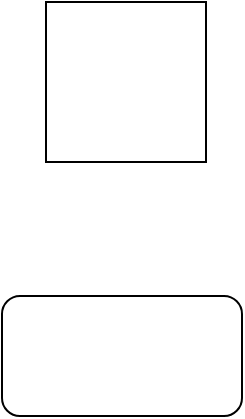 <mxfile version="26.2.14">
  <diagram name="Page-1" id="GfJOkupbpBcO3-OBbK5Q">
    <mxGraphModel dx="1042" dy="596" grid="0" gridSize="10" guides="1" tooltips="1" connect="1" arrows="1" fold="1" page="1" pageScale="1" pageWidth="850" pageHeight="1100" math="0" shadow="0">
      <root>
        <mxCell id="0" />
        <mxCell id="1" parent="0" />
        <mxCell id="vYxDOlondCDReVtYUO8_-2" value="" style="whiteSpace=wrap;html=1;aspect=fixed;" vertex="1" parent="1">
          <mxGeometry x="350" y="119" width="80" height="80" as="geometry" />
        </mxCell>
        <mxCell id="vYxDOlondCDReVtYUO8_-3" value="" style="rounded=1;whiteSpace=wrap;html=1;" vertex="1" parent="1">
          <mxGeometry x="328" y="266" width="120" height="60" as="geometry" />
        </mxCell>
      </root>
    </mxGraphModel>
  </diagram>
</mxfile>
